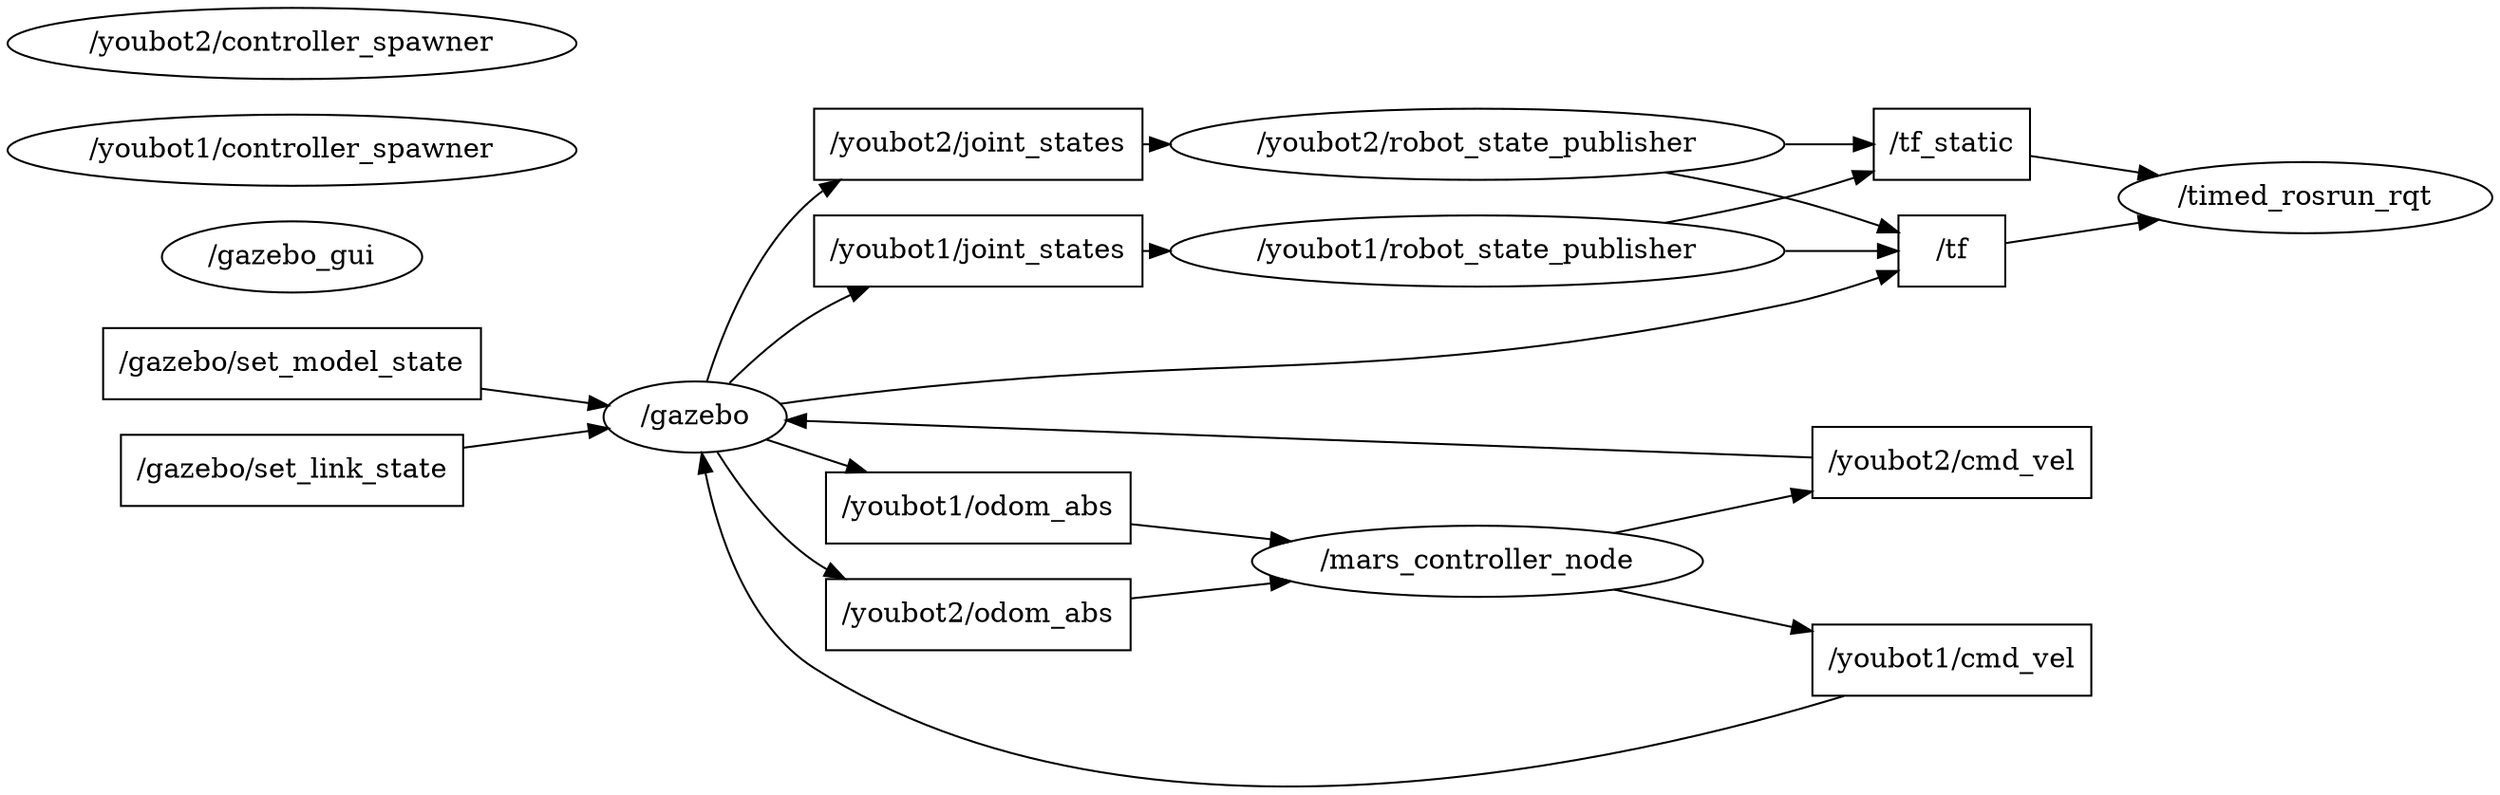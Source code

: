 digraph graphname {
	graph [bb="0,0,1007.5,376.89",
		compound=True,
		rank=same,
		rankdir=LR,
		ranksep=0.2
	];
	node [label="\N"];
	t___youbot2__joint_states	 [URL=topic_3A__youbot2__joint_states,
		height=0.5,
		label="/youbot2/joint_states",
		pos="394.57,307.89",
		shape=box,
		tooltip="topic:/youbot2/joint_states",
		width=1.8056];
	n___youbot2__robot_state_publisher	 [URL=__youbot2__robot_state_publisher,
		height=0.5,
		label="/youbot2/robot_state_publisher",
		pos="593.81,307.89",
		shape=ellipse,
		tooltip="/youbot2/robot_state_publisher",
		width=3.34];
	t___youbot2__joint_states -> n___youbot2__robot_state_publisher	 [penwidth=1,
		pos="e,473.39,307.89 459.61,307.89 460.74,307.89 461.87,307.89 463.01,307.89"];
	t___gazebo__set_model_state	 [URL=topic_3A__gazebo__set_model_state,
		height=0.5,
		label="/gazebo/set_model_state",
		pos="112.44,196.89",
		shape=box,
		tooltip="topic:/gazebo/set_model_state",
		width=2.0833];
	n___gazebo	 [URL=__gazebo,
		height=0.5,
		label="/gazebo",
		pos="277.23,169.89",
		shape=ellipse,
		tooltip="/gazebo",
		width=1.0652];
	t___gazebo__set_model_state -> n___gazebo	 [penwidth=1,
		pos="e,240.68,175.79 187.69,184.58 202.39,182.14 217.4,179.65 230.79,177.43"];
	t___youbot2__cmd_vel	 [URL=topic_3A__youbot2__cmd_vel,
		height=0.5,
		label="/youbot2/cmd_vel",
		pos="786.05,157.89",
		shape=box,
		tooltip="topic:/youbot2/cmd_vel",
		width=1.6111];
	t___youbot2__cmd_vel -> n___gazebo	 [penwidth=1,
		pos="e,315.91,169 727.86,159.25 627.05,161.63 419.59,166.54 325.95,168.76"];
	t___tf_static	 [URL=topic_3A__tf_static,
		height=0.5,
		label="/tf_static",
		pos="786.05,307.89",
		shape=box,
		tooltip="topic:/tf_static",
		width=0.88889];
	n___timed_rosrun_rqt	 [URL=__timed_rosrun_rqt,
		height=0.5,
		label="/timed_rosrun_rqt",
		pos="932.8,280.89",
		shape=ellipse,
		tooltip="/timed_rosrun_rqt",
		width=2.0762];
	t___tf_static -> n___timed_rosrun_rqt	 [penwidth=1,
		pos="e,873.06,291.85 818.1,302.1 831.25,299.65 847.14,296.68 862.82,293.76"];
	t___youbot1__cmd_vel	 [URL=topic_3A__youbot1__cmd_vel,
		height=0.5,
		label="/youbot1/cmd_vel",
		pos="786.05,78.892",
		shape=box,
		tooltip="topic:/youbot1/cmd_vel",
		width=1.6111];
	t___youbot1__cmd_vel -> n___gazebo	 [penwidth=1,
		pos="e,279.47,151.68 745.88,60.799 661.56,24.814 459.96,-45.03 329.57,42.892 296.94,64.896 285.04,111.52 280.71,141.74"];
	t___gazebo__set_link_state	 [URL=topic_3A__gazebo__set_link_state,
		height=0.5,
		label="/gazebo/set_link_state",
		pos="112.44,142.89",
		shape=box,
		tooltip="topic:/gazebo/set_link_state",
		width=1.9028];
	t___gazebo__set_link_state -> n___gazebo	 [penwidth=1,
		pos="e,240.6,163.98 181.06,154.11 197.67,156.86 215.07,159.75 230.38,162.29"];
	t___tf	 [URL=topic_3A__tf,
		height=0.5,
		label="/tf",
		pos="786.05,253.89",
		shape=box,
		tooltip="topic:/tf",
		width=0.75];
	t___tf -> n___timed_rosrun_rqt	 [penwidth=1,
		pos="e,873.07,269.94 813.26,258.78 827.22,261.39 845.12,264.72 862.75,268.01"];
	t___youbot1__joint_states	 [URL=topic_3A__youbot1__joint_states,
		height=0.5,
		label="/youbot1/joint_states",
		pos="394.57,253.89",
		shape=box,
		tooltip="topic:/youbot1/joint_states",
		width=1.8056];
	n___youbot1__robot_state_publisher	 [URL=__youbot1__robot_state_publisher,
		height=0.5,
		label="/youbot1/robot_state_publisher",
		pos="593.81,253.89",
		shape=ellipse,
		tooltip="/youbot1/robot_state_publisher",
		width=3.34];
	t___youbot1__joint_states -> n___youbot1__robot_state_publisher	 [penwidth=1,
		pos="e,473.39,253.89 459.61,253.89 460.74,253.89 461.87,253.89 463.01,253.89"];
	t___youbot2__odom_abs	 [URL=topic_3A__youbot2__odom_abs,
		height=0.5,
		label="/youbot2/odom_abs",
		pos="394.57,69.892",
		shape=box,
		tooltip="topic:/youbot2/odom_abs",
		width=1.7361];
	n___mars_controller_node	 [URL=__mars_controller_node,
		height=0.5,
		label="/mars_controller_node",
		pos="593.81,82.892",
		shape=ellipse,
		tooltip="/mars_controller_node",
		width=2.5276];
	t___youbot2__odom_abs -> n___mars_controller_node	 [penwidth=1,
		pos="e,507.11,77.243 457.17,73.951 469.78,74.783 483.33,75.676 496.82,76.565"];
	t___youbot1__odom_abs	 [URL=topic_3A__youbot1__odom_abs,
		height=0.5,
		label="/youbot1/odom_abs",
		pos="394.57,123.89",
		shape=box,
		tooltip="topic:/youbot1/odom_abs",
		width=1.7361];
	t___youbot1__odom_abs -> n___mars_controller_node	 [penwidth=1,
		pos="e,530.33,95.881 457.17,111.09 477.18,106.93 499.57,102.27 520.3,97.965"];
	n___youbot2__robot_state_publisher -> t___tf_static	 [penwidth=1,
		pos="e,753.78,307.89 714.21,307.89 724.62,307.89 734.62,307.89 743.65,307.89"];
	n___youbot2__robot_state_publisher -> t___tf	 [penwidth=1,
		pos="e,758.72,264.92 666.17,293.46 682.05,289.77 698.71,285.52 714.05,280.89 725.67,277.39 738.11,272.91 749.29,268.62"];
	n___gazebo_gui	 [URL=__gazebo_gui,
		height=0.5,
		label="/gazebo_gui",
		pos="112.44,250.89",
		shape=ellipse,
		tooltip="/gazebo_gui",
		width=1.4985];
	n___youbot1__robot_state_publisher -> t___tf_static	 [penwidth=1,
		pos="e,753.92,294.97 666.17,268.33 682.05,272.02 698.71,276.26 714.05,280.89 723.99,283.89 734.54,287.6 744.37,291.3"];
	n___youbot1__robot_state_publisher -> t___tf	 [penwidth=1,
		pos="e,758.9,253.89 714.21,253.89 726.62,253.89 738.44,253.89 748.75,253.89"];
	n___youbot1__controller_spawner	 [URL=__youbot1__controller_spawner,
		height=0.5,
		label="/youbot1/controller_spawner",
		pos="112.44,304.89",
		shape=ellipse,
		tooltip="/youbot1/controller_spawner",
		width=3.1233];
	n___youbot2__controller_spawner	 [URL=__youbot2__controller_spawner,
		height=0.5,
		label="/youbot2/controller_spawner",
		pos="112.44,358.89",
		shape=ellipse,
		tooltip="/youbot2/controller_spawner",
		width=3.1233];
	n___gazebo -> t___youbot2__joint_states	 [penwidth=1,
		pos="e,341.18,289.82 282.26,188.03 288.51,212.2 302.7,254.92 329.57,280.89 330.66,281.94 331.79,282.95 332.96,283.92"];
	n___gazebo -> t___tf	 [penwidth=1,
		pos="e,758.91,242.17 311.26,178.19 317.33,179.55 323.62,180.85 329.57,181.89 499.05,211.52 546.94,186 714.05,226.89 725.84,229.78 738.33,234.08 749.49,238.4"];
	n___gazebo -> t___youbot1__joint_states	 [penwidth=1,
		pos="e,352.46,235.85 292.29,186.78 301.99,197.72 315.61,211.76 329.57,221.89 333.97,225.08 338.74,228.12 343.61,230.96"];
	n___gazebo -> t___youbot2__odom_abs	 [penwidth=1,
		pos="e,343.09,87.921 286.83,152.43 295.61,136.16 310.63,112.16 329.57,96.892 331.12,95.643 332.74,94.443 334.4,93.29"];
	n___gazebo -> t___youbot1__odom_abs	 [penwidth=1,
		pos="e,348.1,142.03 307.04,158.4 316.64,154.57 327.67,150.17 338.58,145.82"];
	n___mars_controller_node -> t___youbot2__cmd_vel	 [penwidth=1,
		pos="e,739.3,139.86 635.62,98.981 663.11,109.82 699.69,124.24 729.78,136.1"];
	n___mars_controller_node -> t___youbot1__cmd_vel	 [penwidth=1,
		pos="e,727.98,80.092 684.36,81.009 695.61,80.772 706.96,80.534 717.78,80.306"];
}
